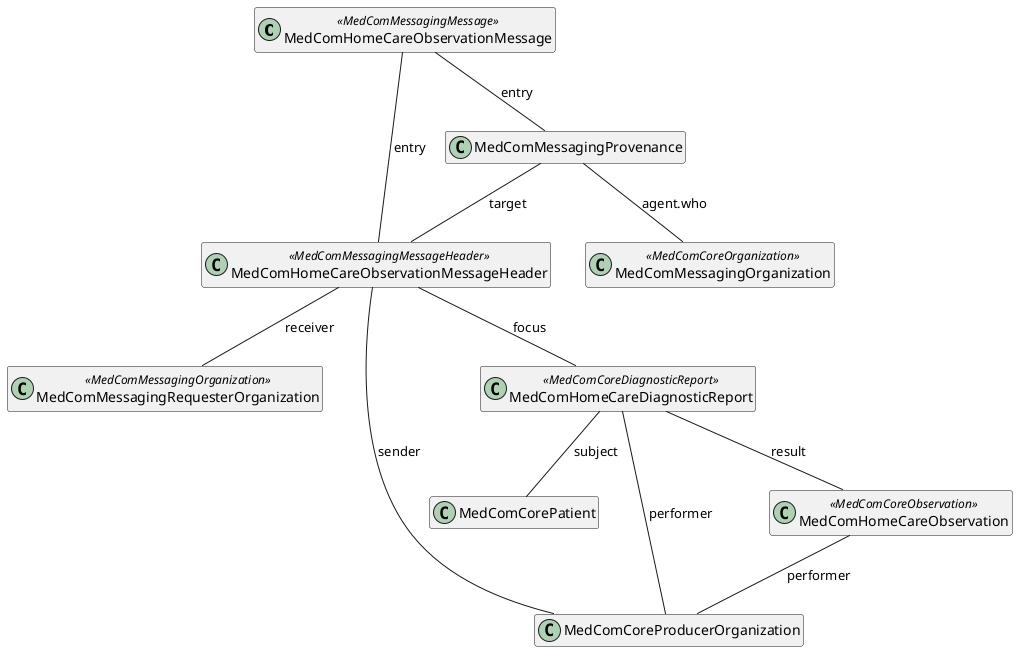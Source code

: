 @startuml HomeCareObservationMessage

hide empty members

top to bottom direction

class "MedComHomeCareObservationMessage" as message <<MedComMessagingMessage>>
class "MedComHomeCareObservationMessageHeader" as messageheader <<MedComMessagingMessageHeader>>
class "MedComMessagingProvenance" as provenance
class "MedComMessagingOrganization" as messagingOrganization <<MedComCoreOrganization>>
class "MedComMessagingRequesterOrganization" as observationRequester <<MedComMessagingOrganization>>
class "MedComCorePatient" as patient
class "MedComCoreProducerOrganization" as organization 
' class "MedComCorePractitioner" as author
class "MedComHomeCareDiagnosticReport" as diagnosticReport <<MedComCoreDiagnosticReport>>
class "MedComHomeCareObservation" as coreobservation <<MedComCoreObservation>>

message -- messageheader : "entry"
messageheader -- diagnosticReport : "focus"
message -- provenance : "entry"
provenance -- messageheader : "target" 
provenance -- messagingOrganization : "agent.who"
diagnosticReport -- patient : "subject"
diagnosticReport -- organization: "performer"
diagnosticReport -- coreobservation : "result"
coreobservation -- organization:"performer"


messageheader -- observationRequester : "receiver"
messageheader -- organization : "sender"

@enduml